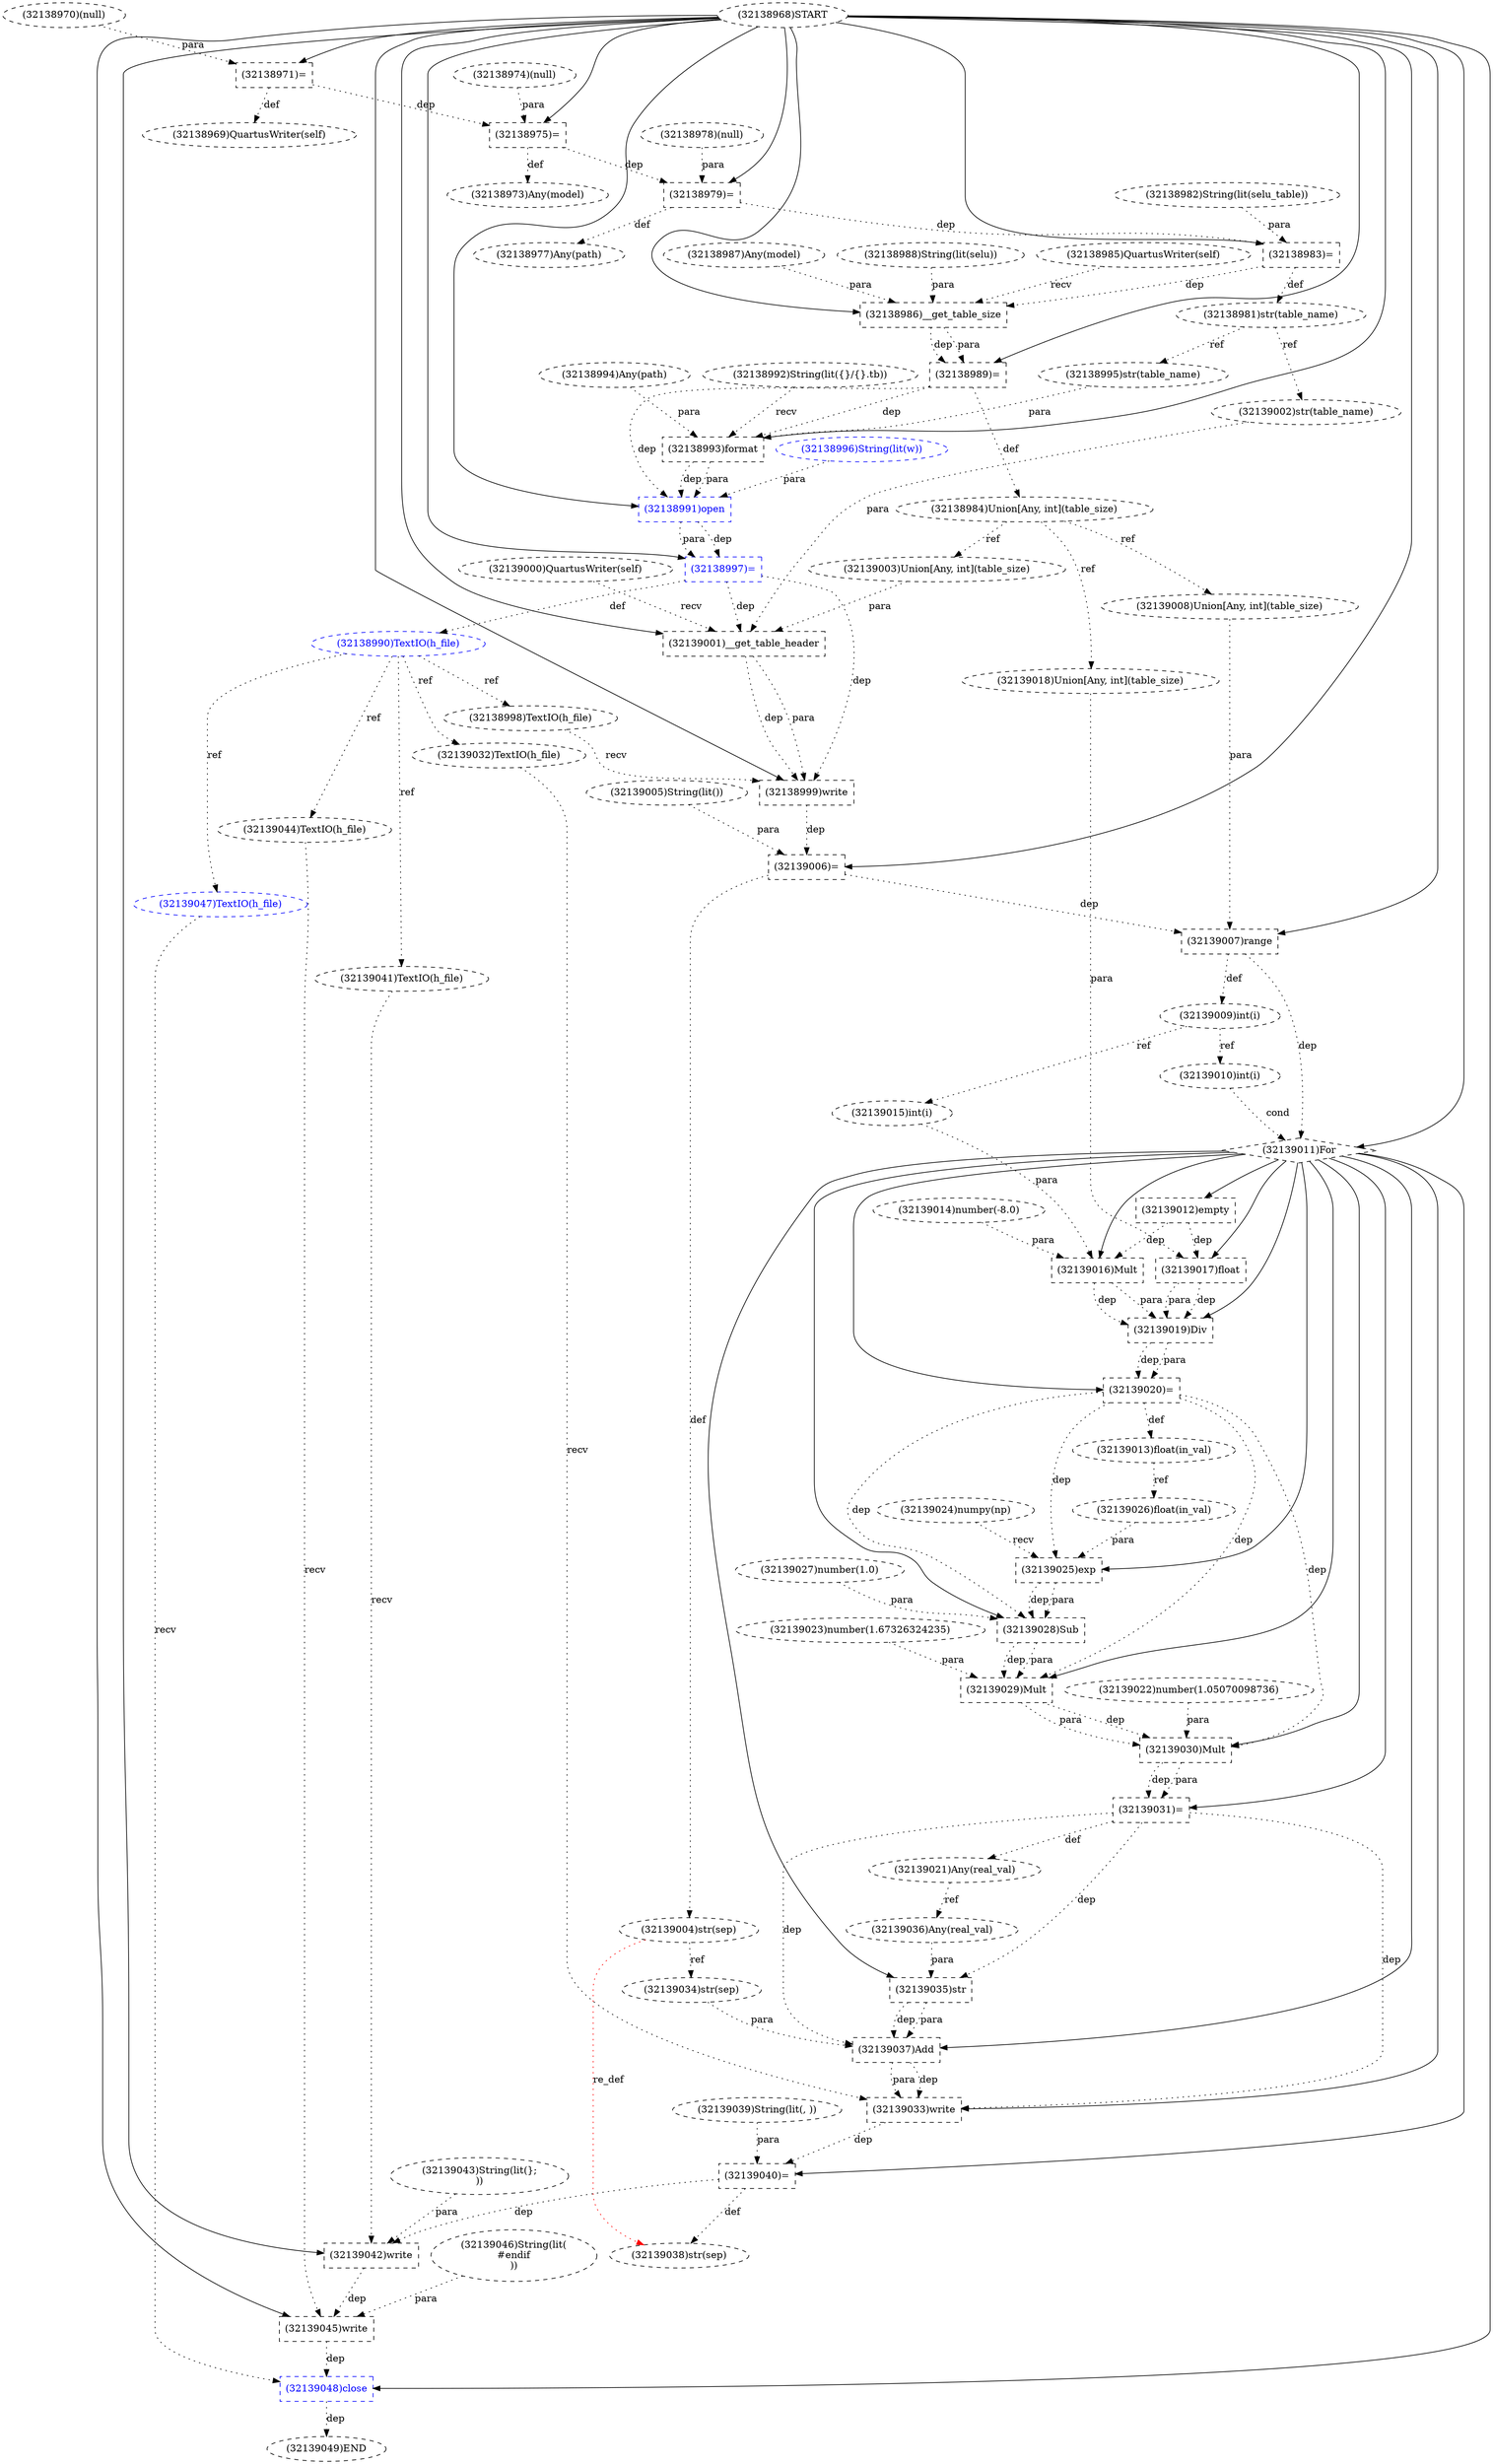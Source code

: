 digraph G {
1 [label="(32138998)TextIO(h_file)" shape=ellipse style=dashed]
2 [label="(32139009)int(i)" shape=ellipse style=dashed]
3 [label="(32139022)number(1.05070098736)" shape=ellipse style=dashed]
4 [label="(32139046)String(lit(
#endif
))" shape=ellipse style=dashed]
5 [label="(32139037)Add" shape=box style=dashed]
6 [label="(32138990)TextIO(h_file)" shape=ellipse style=dashed color=blue fontcolor=blue]
7 [label="(32139001)__get_table_header" shape=box style=dashed]
8 [label="(32138971)=" shape=box style=dashed]
9 [label="(32139020)=" shape=box style=dashed]
10 [label="(32139030)Mult" shape=box style=dashed]
11 [label="(32138984)Union[Any, int](table_size)" shape=ellipse style=dashed]
12 [label="(32139028)Sub" shape=box style=dashed]
13 [label="(32139035)str" shape=box style=dashed]
14 [label="(32139040)=" shape=box style=dashed]
15 [label="(32138979)=" shape=box style=dashed]
16 [label="(32139008)Union[Any, int](table_size)" shape=ellipse style=dashed]
17 [label="(32139025)exp" shape=box style=dashed]
18 [label="(32139004)str(sep)" shape=ellipse style=dashed]
19 [label="(32139006)=" shape=box style=dashed]
20 [label="(32138970)(null)" shape=ellipse style=dashed]
21 [label="(32138991)open" shape=box style=dashed color=blue fontcolor=blue]
22 [label="(32139007)range" shape=box style=dashed]
23 [label="(32139013)float(in_val)" shape=ellipse style=dashed]
24 [label="(32138968)START" style=dashed]
25 [label="(32139003)Union[Any, int](table_size)" shape=ellipse style=dashed]
26 [label="(32139012)empty" shape=box style=dashed]
27 [label="(32139036)Any(real_val)" shape=ellipse style=dashed]
28 [label="(32139043)String(lit(};
))" shape=ellipse style=dashed]
29 [label="(32138988)String(lit(selu))" shape=ellipse style=dashed]
30 [label="(32139016)Mult" shape=box style=dashed]
31 [label="(32139044)TextIO(h_file)" shape=ellipse style=dashed]
32 [label="(32139018)Union[Any, int](table_size)" shape=ellipse style=dashed]
33 [label="(32138985)QuartusWriter(self)" shape=ellipse style=dashed]
34 [label="(32138993)format" shape=box style=dashed]
35 [label="(32138978)(null)" shape=ellipse style=dashed]
36 [label="(32138983)=" shape=box style=dashed]
37 [label="(32138994)Any(path)" shape=ellipse style=dashed]
38 [label="(32138996)String(lit(w))" shape=ellipse style=dashed color=blue fontcolor=blue]
39 [label="(32139039)String(lit(, ))" shape=ellipse style=dashed]
40 [label="(32139029)Mult" shape=box style=dashed]
41 [label="(32139031)=" shape=box style=dashed]
42 [label="(32139023)number(1.67326324235)" shape=ellipse style=dashed]
43 [label="(32138974)(null)" shape=ellipse style=dashed]
44 [label="(32138989)=" shape=box style=dashed]
45 [label="(32138987)Any(model)" shape=ellipse style=dashed]
46 [label="(32139010)int(i)" shape=ellipse style=dashed]
47 [label="(32139026)float(in_val)" shape=ellipse style=dashed]
48 [label="(32139049)END" style=dashed]
49 [label="(32138995)str(table_name)" shape=ellipse style=dashed]
50 [label="(32139042)write" shape=box style=dashed]
51 [label="(32139014)number(-8.0)" shape=ellipse style=dashed]
52 [label="(32139048)close" shape=box style=dashed color=blue fontcolor=blue]
53 [label="(32138975)=" shape=box style=dashed]
54 [label="(32139011)For" shape=diamond style=dashed]
55 [label="(32138969)QuartusWriter(self)" shape=ellipse style=dashed]
56 [label="(32139047)TextIO(h_file)" shape=ellipse style=dashed color=blue fontcolor=blue]
57 [label="(32139021)Any(real_val)" shape=ellipse style=dashed]
58 [label="(32139002)str(table_name)" shape=ellipse style=dashed]
59 [label="(32139024)numpy(np)" shape=ellipse style=dashed]
60 [label="(32138973)Any(model)" shape=ellipse style=dashed]
61 [label="(32139005)String(lit())" shape=ellipse style=dashed]
62 [label="(32139038)str(sep)" shape=ellipse style=dashed]
63 [label="(32139000)QuartusWriter(self)" shape=ellipse style=dashed]
64 [label="(32139032)TextIO(h_file)" shape=ellipse style=dashed]
65 [label="(32138999)write" shape=box style=dashed]
66 [label="(32139041)TextIO(h_file)" shape=ellipse style=dashed]
67 [label="(32138981)str(table_name)" shape=ellipse style=dashed]
68 [label="(32139033)write" shape=box style=dashed]
69 [label="(32139045)write" shape=box style=dashed]
70 [label="(32139027)number(1.0)" shape=ellipse style=dashed]
71 [label="(32138977)Any(path)" shape=ellipse style=dashed]
72 [label="(32139015)int(i)" shape=ellipse style=dashed]
73 [label="(32139019)Div" shape=box style=dashed]
74 [label="(32138986)__get_table_size" shape=box style=dashed]
75 [label="(32139017)float" shape=box style=dashed]
76 [label="(32138997)=" shape=box style=dashed color=blue fontcolor=blue]
77 [label="(32139034)str(sep)" shape=ellipse style=dashed]
78 [label="(32138982)String(lit(selu_table))" shape=ellipse style=dashed]
79 [label="(32138992)String(lit({}/{}.tb))" shape=ellipse style=dashed]
6 -> 1 [label="ref" style=dotted];
22 -> 2 [label="def" style=dotted];
54 -> 5 [label="" style=solid];
77 -> 5 [label="para" style=dotted];
13 -> 5 [label="dep" style=dotted];
13 -> 5 [label="para" style=dotted];
41 -> 5 [label="dep" style=dotted];
76 -> 6 [label="def" style=dotted];
24 -> 7 [label="" style=solid];
63 -> 7 [label="recv" style=dotted];
58 -> 7 [label="para" style=dotted];
25 -> 7 [label="para" style=dotted];
76 -> 7 [label="dep" style=dotted];
24 -> 8 [label="" style=solid];
20 -> 8 [label="para" style=dotted];
54 -> 9 [label="" style=solid];
73 -> 9 [label="dep" style=dotted];
73 -> 9 [label="para" style=dotted];
54 -> 10 [label="" style=solid];
3 -> 10 [label="para" style=dotted];
40 -> 10 [label="dep" style=dotted];
40 -> 10 [label="para" style=dotted];
9 -> 10 [label="dep" style=dotted];
44 -> 11 [label="def" style=dotted];
54 -> 12 [label="" style=solid];
17 -> 12 [label="dep" style=dotted];
17 -> 12 [label="para" style=dotted];
70 -> 12 [label="para" style=dotted];
9 -> 12 [label="dep" style=dotted];
54 -> 13 [label="" style=solid];
27 -> 13 [label="para" style=dotted];
41 -> 13 [label="dep" style=dotted];
54 -> 14 [label="" style=solid];
39 -> 14 [label="para" style=dotted];
68 -> 14 [label="dep" style=dotted];
24 -> 15 [label="" style=solid];
35 -> 15 [label="para" style=dotted];
53 -> 15 [label="dep" style=dotted];
11 -> 16 [label="ref" style=dotted];
54 -> 17 [label="" style=solid];
59 -> 17 [label="recv" style=dotted];
47 -> 17 [label="para" style=dotted];
9 -> 17 [label="dep" style=dotted];
19 -> 18 [label="def" style=dotted];
24 -> 19 [label="" style=solid];
61 -> 19 [label="para" style=dotted];
65 -> 19 [label="dep" style=dotted];
24 -> 21 [label="" style=solid];
34 -> 21 [label="dep" style=dotted];
34 -> 21 [label="para" style=dotted];
38 -> 21 [label="para" style=dotted];
44 -> 21 [label="dep" style=dotted];
24 -> 22 [label="" style=solid];
16 -> 22 [label="para" style=dotted];
19 -> 22 [label="dep" style=dotted];
9 -> 23 [label="def" style=dotted];
11 -> 25 [label="ref" style=dotted];
54 -> 26 [label="" style=solid];
57 -> 27 [label="ref" style=dotted];
54 -> 30 [label="" style=solid];
51 -> 30 [label="para" style=dotted];
72 -> 30 [label="para" style=dotted];
26 -> 30 [label="dep" style=dotted];
6 -> 31 [label="ref" style=dotted];
11 -> 32 [label="ref" style=dotted];
24 -> 34 [label="" style=solid];
79 -> 34 [label="recv" style=dotted];
37 -> 34 [label="para" style=dotted];
49 -> 34 [label="para" style=dotted];
44 -> 34 [label="dep" style=dotted];
24 -> 36 [label="" style=solid];
78 -> 36 [label="para" style=dotted];
15 -> 36 [label="dep" style=dotted];
54 -> 40 [label="" style=solid];
42 -> 40 [label="para" style=dotted];
12 -> 40 [label="dep" style=dotted];
12 -> 40 [label="para" style=dotted];
9 -> 40 [label="dep" style=dotted];
54 -> 41 [label="" style=solid];
10 -> 41 [label="dep" style=dotted];
10 -> 41 [label="para" style=dotted];
24 -> 44 [label="" style=solid];
74 -> 44 [label="dep" style=dotted];
74 -> 44 [label="para" style=dotted];
2 -> 46 [label="ref" style=dotted];
23 -> 47 [label="ref" style=dotted];
52 -> 48 [label="dep" style=dotted];
67 -> 49 [label="ref" style=dotted];
24 -> 50 [label="" style=solid];
66 -> 50 [label="recv" style=dotted];
28 -> 50 [label="para" style=dotted];
14 -> 50 [label="dep" style=dotted];
24 -> 52 [label="" style=solid];
56 -> 52 [label="recv" style=dotted];
69 -> 52 [label="dep" style=dotted];
24 -> 53 [label="" style=solid];
43 -> 53 [label="para" style=dotted];
8 -> 53 [label="dep" style=dotted];
24 -> 54 [label="" style=solid];
22 -> 54 [label="dep" style=dotted];
46 -> 54 [label="cond" style=dotted];
8 -> 55 [label="def" style=dotted];
6 -> 56 [label="ref" style=dotted];
41 -> 57 [label="def" style=dotted];
67 -> 58 [label="ref" style=dotted];
53 -> 60 [label="def" style=dotted];
14 -> 62 [label="def" style=dotted];
18 -> 62 [label="re_def" style=dotted color=red];
6 -> 64 [label="ref" style=dotted];
24 -> 65 [label="" style=solid];
1 -> 65 [label="recv" style=dotted];
7 -> 65 [label="dep" style=dotted];
7 -> 65 [label="para" style=dotted];
76 -> 65 [label="dep" style=dotted];
6 -> 66 [label="ref" style=dotted];
36 -> 67 [label="def" style=dotted];
54 -> 68 [label="" style=solid];
64 -> 68 [label="recv" style=dotted];
5 -> 68 [label="dep" style=dotted];
5 -> 68 [label="para" style=dotted];
41 -> 68 [label="dep" style=dotted];
24 -> 69 [label="" style=solid];
31 -> 69 [label="recv" style=dotted];
4 -> 69 [label="para" style=dotted];
50 -> 69 [label="dep" style=dotted];
15 -> 71 [label="def" style=dotted];
2 -> 72 [label="ref" style=dotted];
54 -> 73 [label="" style=solid];
30 -> 73 [label="dep" style=dotted];
30 -> 73 [label="para" style=dotted];
75 -> 73 [label="dep" style=dotted];
75 -> 73 [label="para" style=dotted];
24 -> 74 [label="" style=solid];
33 -> 74 [label="recv" style=dotted];
45 -> 74 [label="para" style=dotted];
29 -> 74 [label="para" style=dotted];
36 -> 74 [label="dep" style=dotted];
54 -> 75 [label="" style=solid];
32 -> 75 [label="para" style=dotted];
26 -> 75 [label="dep" style=dotted];
24 -> 76 [label="" style=solid];
21 -> 76 [label="dep" style=dotted];
21 -> 76 [label="para" style=dotted];
18 -> 77 [label="ref" style=dotted];
}